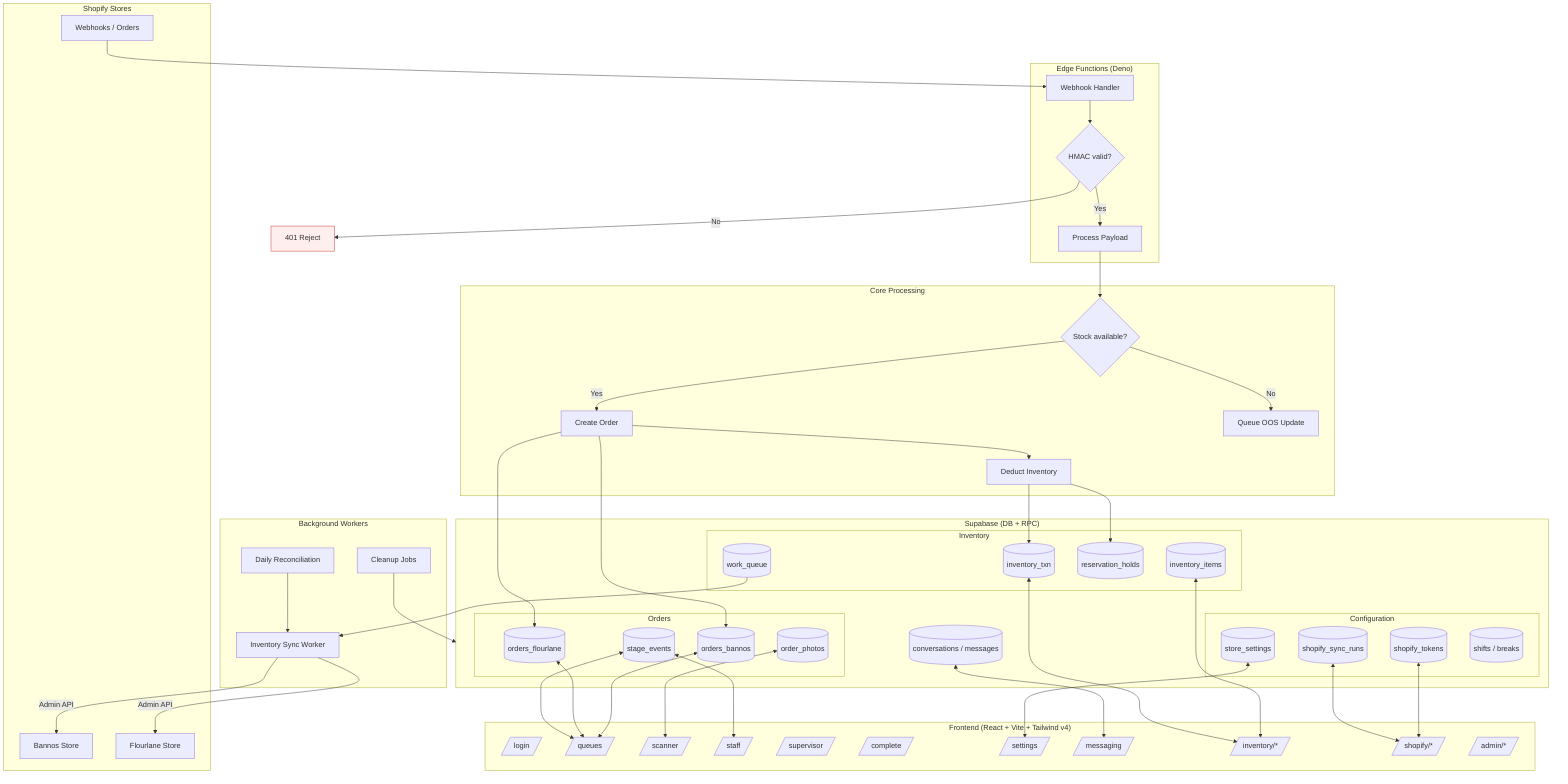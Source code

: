 flowchart TB
  subgraph Shopify["Shopify Stores"]
    B[Bannos Store]
    F[Flourlane Store]
    W_ORD[Webhooks / Orders]
  end

  subgraph EdgeFns["Edge Functions (Deno)"]
    WH[Webhook Handler]
    HMAC{HMAC valid?}
    PROCESS[Process Payload]
  end
  W_ORD --> WH --> HMAC
  HMAC -- No --> REJECT[401 Reject]
  HMAC -- Yes --> PROCESS

  subgraph Core["Core Processing"]
    VALIDATE{Stock available?}
    CREATE[Create Order]
    DEDUCT[Deduct Inventory]
    OOSQ[Queue OOS Update]
  end
  PROCESS --> VALIDATE
  VALIDATE -- Yes --> CREATE --> DEDUCT
  VALIDATE -- No --> OOSQ

  subgraph DB["Supabase (DB + RPC)"]
    subgraph ORD["Orders"]
      OB[(orders_bannos)]
      OF[(orders_flourlane)]
      SE[(stage_events)]
      PH[(order_photos)]
    end
    subgraph INV["Inventory"]
      II[(inventory_items)]
      IT[(inventory_txn)]
      RH[(reservation_holds)]
      WQ[(work_queue)]
    end
    subgraph CFG["Configuration"]
      ST[(shopify_tokens)]
      SR[(shopify_sync_runs)]
      SS[(store_settings)]
      SH[(shifts / breaks)]
    end
    MSG[(conversations / messages)]
  end
  CREATE --> OB
  CREATE --> OF
  DEDUCT --> IT
  DEDUCT --> RH

  subgraph Workers["Background Workers"]
    SYNC[Inventory Sync Worker]
    RECON[Daily Reconciliation]
    CLEAN[Cleanup Jobs]
  end
  WQ --> SYNC
  SYNC -- Admin API --> B
  SYNC -- Admin API --> F
  RECON --> SYNC
  CLEAN --> DB

  subgraph UI["Frontend (React + Vite + Tailwind v4)"]
    AUTH[/login/]
    QUEUES[/queues/]
    SCAN[/scanner/]
    STAFF[/staff/]
    SUPV[/supervisor/]
    COMPLETE[/complete/]
    SETTINGS[/settings/]
    MSGUI[/messaging/]
    INVUI[/inventory/*/]
    SHOPUI[/shopify/*/]
    ADMIN[/admin/*/]
  end

  OB <--> QUEUES
  OF <--> QUEUES
  SE <--> QUEUES
  SE <--> STAFF
  PH <--> SCAN
  SS <--> SETTINGS
  MSG <--> MSGUI
  ST <--> SHOPUI
  SR <--> SHOPUI
  II <--> INVUI
  IT <--> INVUI

  classDef error fill:#fee,stroke:#c33,stroke-width:1px;
  classDef ok fill:#e8f6ff,stroke:#2b6cb0,stroke-width:1px;
  class REJECT error
